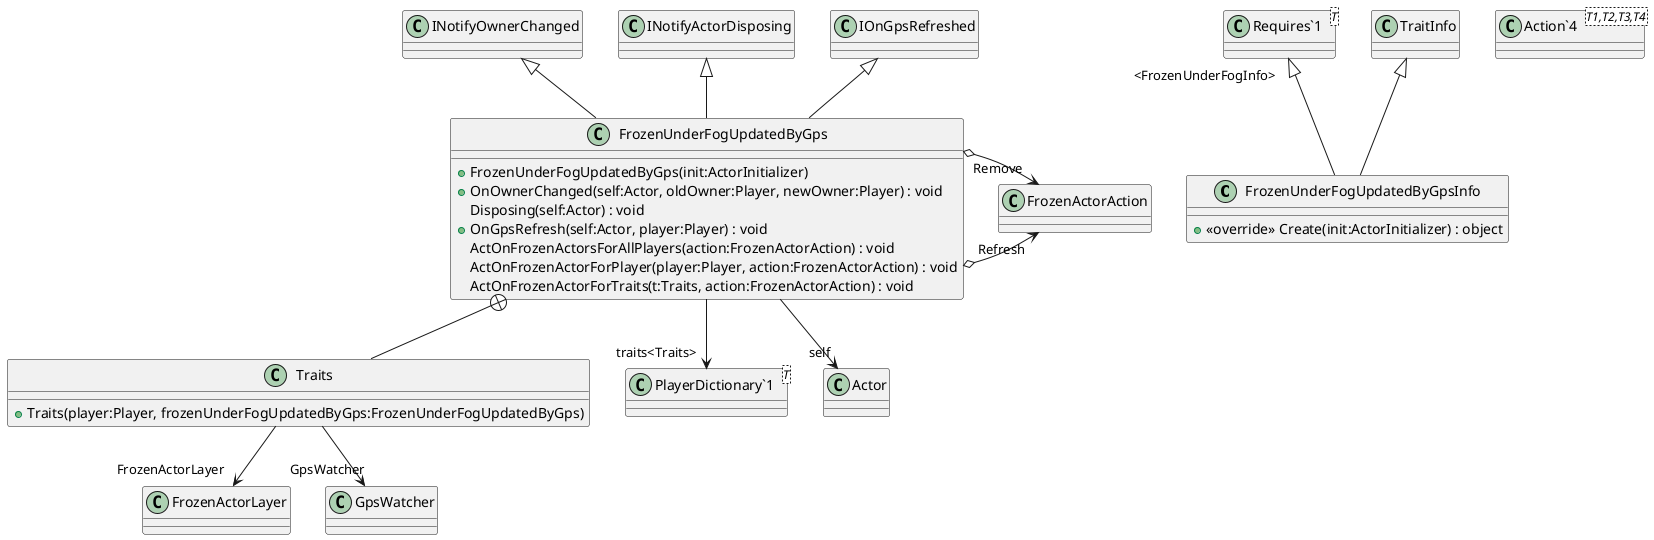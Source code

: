 @startuml
class FrozenUnderFogUpdatedByGpsInfo {
    + <<override>> Create(init:ActorInitializer) : object
}
class FrozenUnderFogUpdatedByGps {
    + FrozenUnderFogUpdatedByGps(init:ActorInitializer)
    + OnOwnerChanged(self:Actor, oldOwner:Player, newOwner:Player) : void
    Disposing(self:Actor) : void
    + OnGpsRefresh(self:Actor, player:Player) : void
    ActOnFrozenActorsForAllPlayers(action:FrozenActorAction) : void
    ActOnFrozenActorForPlayer(player:Player, action:FrozenActorAction) : void
    ActOnFrozenActorForTraits(t:Traits, action:FrozenActorAction) : void
}
class "Action`4"<T1,T2,T3,T4> {
}
class "Requires`1"<T> {
}
class Traits {
    + Traits(player:Player, frozenUnderFogUpdatedByGps:FrozenUnderFogUpdatedByGps)
}
class "PlayerDictionary`1"<T> {
}
TraitInfo <|-- FrozenUnderFogUpdatedByGpsInfo
"Requires`1" "<FrozenUnderFogInfo>" <|-- FrozenUnderFogUpdatedByGpsInfo
INotifyOwnerChanged <|-- FrozenUnderFogUpdatedByGps
INotifyActorDisposing <|-- FrozenUnderFogUpdatedByGps
IOnGpsRefreshed <|-- FrozenUnderFogUpdatedByGps
FrozenUnderFogUpdatedByGps o-> "Refresh" FrozenActorAction
FrozenUnderFogUpdatedByGps o-> "Remove" FrozenActorAction
FrozenUnderFogUpdatedByGps --> "traits<Traits>" "PlayerDictionary`1"
FrozenUnderFogUpdatedByGps --> "self" Actor
FrozenUnderFogUpdatedByGps +-- Traits
Traits --> "FrozenActorLayer" FrozenActorLayer
Traits --> "GpsWatcher" GpsWatcher
@enduml
